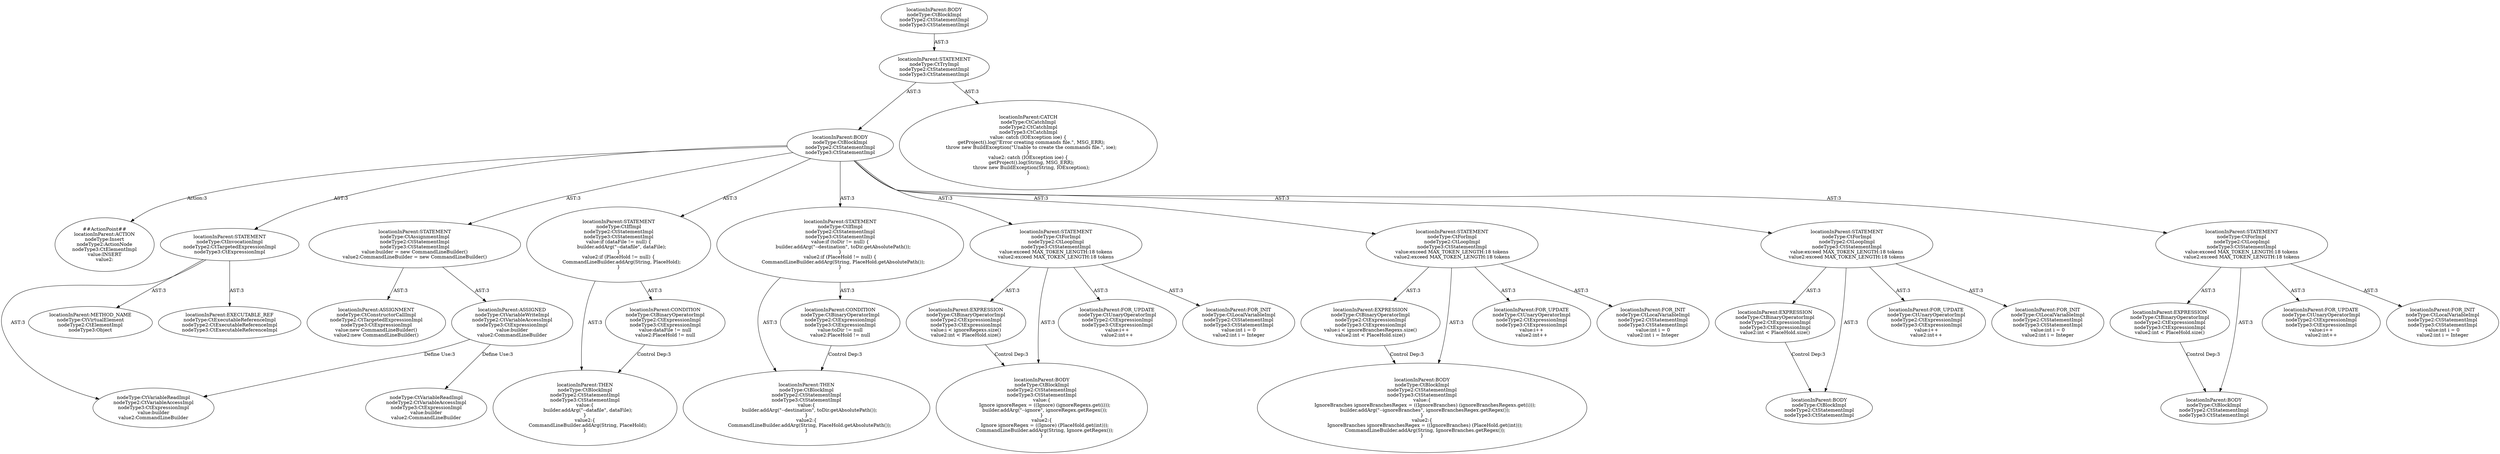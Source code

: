 digraph "Pattern" {
0 [label="##ActionPoint##
locationInParent:ACTION
nodeType:Insert
nodeType2:ActionNode
nodeType3:CtElementImpl
value:INSERT
value2:" shape=ellipse]
1 [label="locationInParent:BODY
nodeType:CtBlockImpl
nodeType2:CtStatementImpl
nodeType3:CtStatementImpl" shape=ellipse]
2 [label="locationInParent:STATEMENT
nodeType:CtTryImpl
nodeType2:CtStatementImpl
nodeType3:CtStatementImpl" shape=ellipse]
3 [label="locationInParent:BODY
nodeType:CtBlockImpl
nodeType2:CtStatementImpl
nodeType3:CtStatementImpl" shape=ellipse]
4 [label="locationInParent:CATCH
nodeType:CtCatchImpl
nodeType2:CtCatchImpl
nodeType3:CtCatchImpl
value: catch (IOException ioe) \{
    getProject().log(\"Error creating commands file.\", MSG_ERR);
    throw new BuildException(\"Unable to create the commands file.\", ioe);
\}
value2: catch (IOException ioe) \{
    getProject().log(String, MSG_ERR);
    throw new BuildException(String, IOException);
\}" shape=ellipse]
5 [label="locationInParent:STATEMENT
nodeType:CtAssignmentImpl
nodeType2:CtStatementImpl
nodeType3:CtStatementImpl
value:builder = new CommandLineBuilder()
value2:CommandLineBuilder = new CommandLineBuilder()" shape=ellipse]
6 [label="locationInParent:ASSIGNED
nodeType:CtVariableWriteImpl
nodeType2:CtVariableAccessImpl
nodeType3:CtExpressionImpl
value:builder
value2:CommandLineBuilder" shape=ellipse]
7 [label="locationInParent:ASSIGNMENT
nodeType:CtConstructorCallImpl
nodeType2:CtTargetedExpressionImpl
nodeType3:CtExpressionImpl
value:new CommandLineBuilder()
value2:new CommandLineBuilder()" shape=ellipse]
8 [label="locationInParent:STATEMENT
nodeType:CtIfImpl
nodeType2:CtStatementImpl
nodeType3:CtStatementImpl
value:if (dataFile != null) \{
    builder.addArg(\"--datafile\", dataFile);
\}
value2:if (PlaceHold != null) \{
    CommandLineBuilder.addArg(String, PlaceHold);
\}" shape=ellipse]
9 [label="locationInParent:CONDITION
nodeType:CtBinaryOperatorImpl
nodeType2:CtExpressionImpl
nodeType3:CtExpressionImpl
value:dataFile != null
value2:PlaceHold != null" shape=ellipse]
10 [label="locationInParent:THEN
nodeType:CtBlockImpl
nodeType2:CtStatementImpl
nodeType3:CtStatementImpl
value:\{
    builder.addArg(\"--datafile\", dataFile);
\}
value2:\{
    CommandLineBuilder.addArg(String, PlaceHold);
\}" shape=ellipse]
11 [label="locationInParent:STATEMENT
nodeType:CtIfImpl
nodeType2:CtStatementImpl
nodeType3:CtStatementImpl
value:if (toDir != null) \{
    builder.addArg(\"--destination\", toDir.getAbsolutePath());
\}
value2:if (PlaceHold != null) \{
    CommandLineBuilder.addArg(String, PlaceHold.getAbsolutePath());
\}" shape=ellipse]
12 [label="locationInParent:CONDITION
nodeType:CtBinaryOperatorImpl
nodeType2:CtExpressionImpl
nodeType3:CtExpressionImpl
value:toDir != null
value2:PlaceHold != null" shape=ellipse]
13 [label="locationInParent:THEN
nodeType:CtBlockImpl
nodeType2:CtStatementImpl
nodeType3:CtStatementImpl
value:\{
    builder.addArg(\"--destination\", toDir.getAbsolutePath());
\}
value2:\{
    CommandLineBuilder.addArg(String, PlaceHold.getAbsolutePath());
\}" shape=ellipse]
14 [label="locationInParent:STATEMENT
nodeType:CtForImpl
nodeType2:CtLoopImpl
nodeType3:CtStatementImpl
value:exceed MAX_TOKEN_LENGTH:18 tokens
value2:exceed MAX_TOKEN_LENGTH:18 tokens" shape=ellipse]
15 [label="locationInParent:FOR_INIT
nodeType:CtLocalVariableImpl
nodeType2:CtStatementImpl
nodeType3:CtStatementImpl
value:int i = 0
value2:int i = Integer" shape=ellipse]
16 [label="locationInParent:EXPRESSION
nodeType:CtBinaryOperatorImpl
nodeType2:CtExpressionImpl
nodeType3:CtExpressionImpl
value:i < ignoreRegexs.size()
value2:int < PlaceHold.size()" shape=ellipse]
17 [label="locationInParent:FOR_UPDATE
nodeType:CtUnaryOperatorImpl
nodeType2:CtExpressionImpl
nodeType3:CtExpressionImpl
value:i++
value2:int++" shape=ellipse]
18 [label="locationInParent:BODY
nodeType:CtBlockImpl
nodeType2:CtStatementImpl
nodeType3:CtStatementImpl
value:\{
    Ignore ignoreRegex = ((Ignore) (ignoreRegexs.get(i)));
    builder.addArg(\"--ignore\", ignoreRegex.getRegex());
\}
value2:\{
    Ignore ignoreRegex = ((Ignore) (PlaceHold.get(int)));
    CommandLineBuilder.addArg(String, Ignore.getRegex());
\}" shape=ellipse]
19 [label="locationInParent:STATEMENT
nodeType:CtForImpl
nodeType2:CtLoopImpl
nodeType3:CtStatementImpl
value:exceed MAX_TOKEN_LENGTH:18 tokens
value2:exceed MAX_TOKEN_LENGTH:18 tokens" shape=ellipse]
20 [label="locationInParent:FOR_INIT
nodeType:CtLocalVariableImpl
nodeType2:CtStatementImpl
nodeType3:CtStatementImpl
value:int i = 0
value2:int i = Integer" shape=ellipse]
21 [label="locationInParent:EXPRESSION
nodeType:CtBinaryOperatorImpl
nodeType2:CtExpressionImpl
nodeType3:CtExpressionImpl
value:i < ignoreBranchesRegexs.size()
value2:int < PlaceHold.size()" shape=ellipse]
22 [label="locationInParent:FOR_UPDATE
nodeType:CtUnaryOperatorImpl
nodeType2:CtExpressionImpl
nodeType3:CtExpressionImpl
value:i++
value2:int++" shape=ellipse]
23 [label="locationInParent:BODY
nodeType:CtBlockImpl
nodeType2:CtStatementImpl
nodeType3:CtStatementImpl
value:\{
    IgnoreBranches ignoreBranchesRegex = ((IgnoreBranches) (ignoreBranchesRegexs.get(i)));
    builder.addArg(\"--ignoreBranches\", ignoreBranchesRegex.getRegex());
\}
value2:\{
    IgnoreBranches ignoreBranchesRegex = ((IgnoreBranches) (PlaceHold.get(int)));
    CommandLineBuilder.addArg(String, IgnoreBranches.getRegex());
\}" shape=ellipse]
24 [label="locationInParent:STATEMENT
nodeType:CtForImpl
nodeType2:CtLoopImpl
nodeType3:CtStatementImpl
value:exceed MAX_TOKEN_LENGTH:18 tokens
value2:exceed MAX_TOKEN_LENGTH:18 tokens" shape=ellipse]
25 [label="locationInParent:FOR_INIT
nodeType:CtLocalVariableImpl
nodeType2:CtStatementImpl
nodeType3:CtStatementImpl
value:int i = 0
value2:int i = Integer" shape=ellipse]
26 [label="locationInParent:EXPRESSION
nodeType:CtBinaryOperatorImpl
nodeType2:CtExpressionImpl
nodeType3:CtExpressionImpl
value2:int < PlaceHold.size()" shape=ellipse]
27 [label="locationInParent:FOR_UPDATE
nodeType:CtUnaryOperatorImpl
nodeType2:CtExpressionImpl
nodeType3:CtExpressionImpl
value:i++
value2:int++" shape=ellipse]
28 [label="locationInParent:BODY
nodeType:CtBlockImpl
nodeType2:CtStatementImpl
nodeType3:CtStatementImpl" shape=ellipse]
29 [label="locationInParent:STATEMENT
nodeType:CtForImpl
nodeType2:CtLoopImpl
nodeType3:CtStatementImpl
value:exceed MAX_TOKEN_LENGTH:18 tokens
value2:exceed MAX_TOKEN_LENGTH:18 tokens" shape=ellipse]
30 [label="locationInParent:FOR_INIT
nodeType:CtLocalVariableImpl
nodeType2:CtStatementImpl
nodeType3:CtStatementImpl
value:int i = 0
value2:int i = Integer" shape=ellipse]
31 [label="locationInParent:EXPRESSION
nodeType:CtBinaryOperatorImpl
nodeType2:CtExpressionImpl
nodeType3:CtExpressionImpl
value2:int < PlaceHold.size()" shape=ellipse]
32 [label="locationInParent:FOR_UPDATE
nodeType:CtUnaryOperatorImpl
nodeType2:CtExpressionImpl
nodeType3:CtExpressionImpl
value:i++
value2:int++" shape=ellipse]
33 [label="locationInParent:BODY
nodeType:CtBlockImpl
nodeType2:CtStatementImpl
nodeType3:CtStatementImpl" shape=ellipse]
34 [label="locationInParent:STATEMENT
nodeType:CtInvocationImpl
nodeType2:CtTargetedExpressionImpl
nodeType3:CtExpressionImpl" shape=ellipse]
35 [label="locationInParent:METHOD_NAME
nodeType:CtVirtualElement
nodeType2:CtElementImpl
nodeType3:Object" shape=ellipse]
36 [label="locationInParent:EXECUTABLE_REF
nodeType:CtExecutableReferenceImpl
nodeType2:CtExecutableReferenceImpl
nodeType3:CtExecutableReferenceImpl" shape=ellipse]
37 [label="nodeType:CtVariableReadImpl
nodeType2:CtVariableAccessImpl
nodeType3:CtExpressionImpl
value:builder
value2:CommandLineBuilder" shape=ellipse]
38 [label="nodeType:CtVariableReadImpl
nodeType2:CtVariableAccessImpl
nodeType3:CtExpressionImpl
value:builder
value2:CommandLineBuilder" shape=ellipse]
1 -> 0 [label="Action:3"];
1 -> 5 [label="AST:3"];
1 -> 8 [label="AST:3"];
1 -> 11 [label="AST:3"];
1 -> 14 [label="AST:3"];
1 -> 19 [label="AST:3"];
1 -> 24 [label="AST:3"];
1 -> 29 [label="AST:3"];
1 -> 34 [label="AST:3"];
2 -> 1 [label="AST:3"];
2 -> 4 [label="AST:3"];
3 -> 2 [label="AST:3"];
5 -> 6 [label="AST:3"];
5 -> 7 [label="AST:3"];
6 -> 37 [label="Define Use:3"];
6 -> 38 [label="Define Use:3"];
8 -> 9 [label="AST:3"];
8 -> 10 [label="AST:3"];
9 -> 10 [label="Control Dep:3"];
11 -> 12 [label="AST:3"];
11 -> 13 [label="AST:3"];
12 -> 13 [label="Control Dep:3"];
14 -> 15 [label="AST:3"];
14 -> 16 [label="AST:3"];
14 -> 17 [label="AST:3"];
14 -> 18 [label="AST:3"];
16 -> 18 [label="Control Dep:3"];
19 -> 20 [label="AST:3"];
19 -> 21 [label="AST:3"];
19 -> 22 [label="AST:3"];
19 -> 23 [label="AST:3"];
21 -> 23 [label="Control Dep:3"];
24 -> 25 [label="AST:3"];
24 -> 26 [label="AST:3"];
24 -> 27 [label="AST:3"];
24 -> 28 [label="AST:3"];
26 -> 28 [label="Control Dep:3"];
29 -> 30 [label="AST:3"];
29 -> 31 [label="AST:3"];
29 -> 32 [label="AST:3"];
29 -> 33 [label="AST:3"];
31 -> 33 [label="Control Dep:3"];
34 -> 35 [label="AST:3"];
34 -> 36 [label="AST:3"];
34 -> 37 [label="AST:3"];
}
